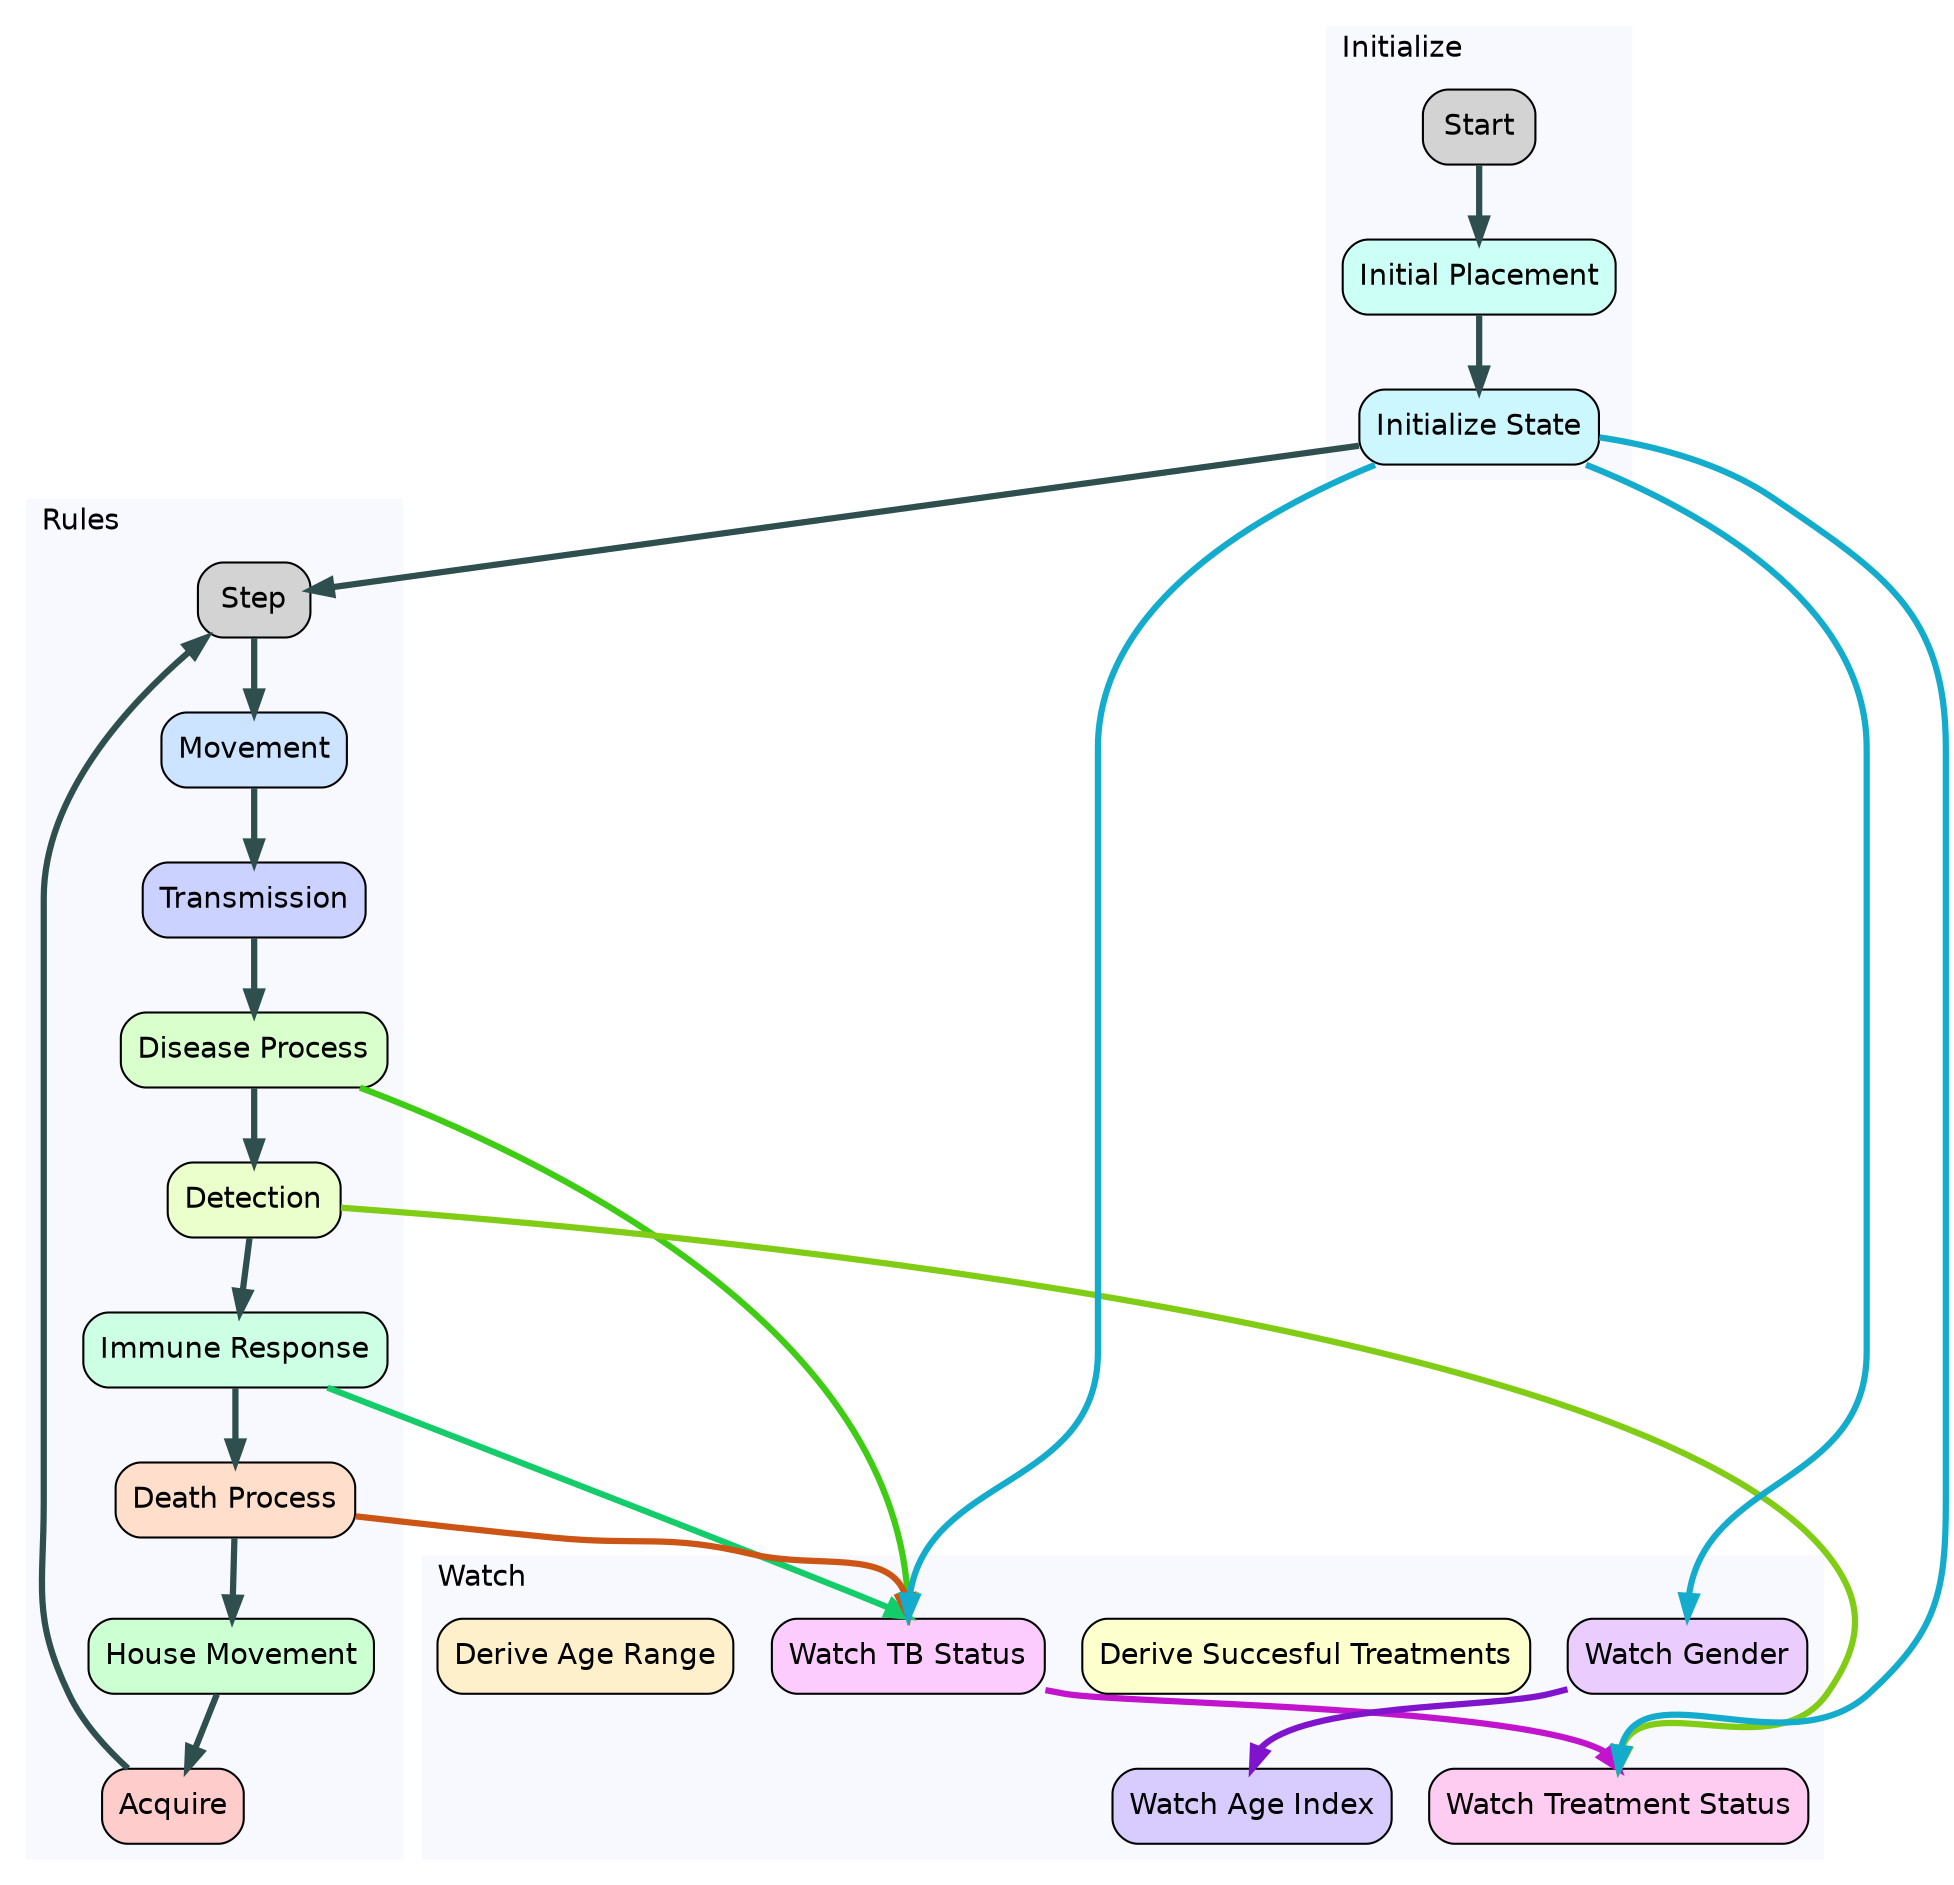 digraph individual {
	compound=true;
	iteration [fontname=Helvetica,shape=box,fillcolor=lightgray,style="filled,rounded",label="Step"];
	start [fontname=Helvetica,shape=box,fillcolor=lightgray,style="filled,rounded",label="Start"];
	subgraph clusterWatch {
		label="Watch";
		fontname=Helvetica;
		style=filled;
		color=white;
		fillcolor=ghostwhite;
		labeljust=l;
		watchTBStatus [shape="polygon,sides=4,peripheries=1",style="rounded,filled",fontname=Helvetica,color=black,fillcolor="0.823, 0.2, 1.0",label="Watch TB Status"];
		watchTBStatus ->  watchTreatmentStatus:n [color="0.823, 0.9 , 0.8",penwidth=3.0];
		watchTreatmentStatus [shape="polygon,sides=4,peripheries=1",style="rounded,filled",fontname=Helvetica,color=black,fillcolor="0.882, 0.2, 1.0",label="Watch Treatment Status"];
		deriveSuccesfulTreatments [shape="polygon,sides=4,peripheries=1",style="rounded,filled",fontname=Helvetica,color=black,fillcolor="0.176, 0.2, 1.0",label="Derive Succesful Treatments"];
		watchGender [shape="polygon,sides=4,peripheries=1",style="rounded,filled",fontname=Helvetica,color=black,fillcolor="0.764, 0.2, 1.0",label="Watch Gender"];
		watchGender ->  watchAgeIndex:n [color="0.764, 0.9 , 0.8",penwidth=3.0];
		deriveAgeRange [shape="polygon,sides=4,peripheries=1",style="rounded,filled",fontname=Helvetica,color=black,fillcolor="0.117, 0.2, 1.0",label="Derive Age Range"];
		watchAgeIndex [shape="polygon,sides=4,peripheries=1",style="rounded,filled",fontname=Helvetica,color=black,fillcolor="0.705, 0.2, 1.0",label="Watch Age Index"];
	}
	subgraph clusterRule {
		label="Rules";
		fontname=Helvetica;
		style=filled;
		color=white;
		fillcolor=ghostwhite;
		labeljust=l;
		movement [shape="polygon,sides=4,peripheries=1",style="rounded,filled",fontname=Helvetica,color=black,fillcolor="0.588, 0.2, 1.0",label="Movement"];
		transmission [shape="polygon,sides=4,peripheries=1",style="rounded,filled",fontname=Helvetica,color=black,fillcolor="0.647, 0.2, 1.0",label="Transmission"];
		diseaseProcess [shape="polygon,sides=4,peripheries=1",style="rounded,filled",fontname=Helvetica,color=black,fillcolor="0.294, 0.2, 1.0",label="Disease Process"];
		diseaseProcess ->  watchTBStatus:n [color="0.294, 0.9 , 0.8",penwidth=3.0];
		detection [shape="polygon,sides=4,peripheries=1",style="rounded,filled",fontname=Helvetica,color=black,fillcolor="0.235, 0.2, 1.0",label="Detection"];
		detection ->  watchTreatmentStatus:n [color="0.235, 0.9 , 0.8",penwidth=3.0];
		immuneResponse [shape="polygon,sides=4,peripheries=1",style="rounded,filled",fontname=Helvetica,color=black,fillcolor="0.411, 0.2, 1.0",label="Immune Response"];
		immuneResponse ->  watchTBStatus:n [color="0.411, 0.9 , 0.8",penwidth=3.0];
		deathProcess [shape="polygon,sides=4,peripheries=1",style="rounded,filled",fontname=Helvetica,color=black,fillcolor="0.058, 0.2, 1.0",label="Death Process"];
		deathProcess ->  watchTBStatus:n [color="0.058, 0.9 , 0.8",penwidth=3.0];
		houseMovement [shape="polygon,sides=4,peripheries=1",style="rounded,filled",fontname=Helvetica,color=black,fillcolor="0.352, 0.2, 1.0",label="House Movement"];
		acquire [shape="polygon,sides=4,peripheries=1",style="rounded,filled",fontname=Helvetica,color=black,fillcolor="0.0, 0.2, 1.0",label="Acquire"];
		iteration -> movement->transmission->diseaseProcess->detection->immuneResponse->deathProcess->houseMovement->acquire -> iteration [color=darkslategray,penwidth=3.0];
	}
	subgraph clusterInit {
		label="Initialize";
		fontname=Helvetica;
		style=filled;
		color=white;
		fillcolor=ghostwhite;
		labeljust=l;
		initialPlacement [shape="polygon,sides=4,peripheries=1",style="rounded,filled",fontname=Helvetica,color=black,fillcolor="0.470, 0.2, 1.0",label="Initial Placement"];
		initializeState [shape="polygon,sides=4,peripheries=1",style="rounded,filled",fontname=Helvetica,color=black,fillcolor="0.529, 0.2, 1.0",label="Initialize State"];
		initializeState ->  watchTBStatus:n [color="0.529, 0.9 , 0.8",penwidth=3.0];
		initializeState ->  watchGender:n [color="0.529, 0.9 , 0.8",penwidth=3.0];
		initializeState ->  watchTreatmentStatus:n [color="0.529, 0.9 , 0.8",penwidth=3.0];
		start -> initialPlacement->initializeState -> iteration [color=darkslategray,penwidth=3.0];
	}
}
